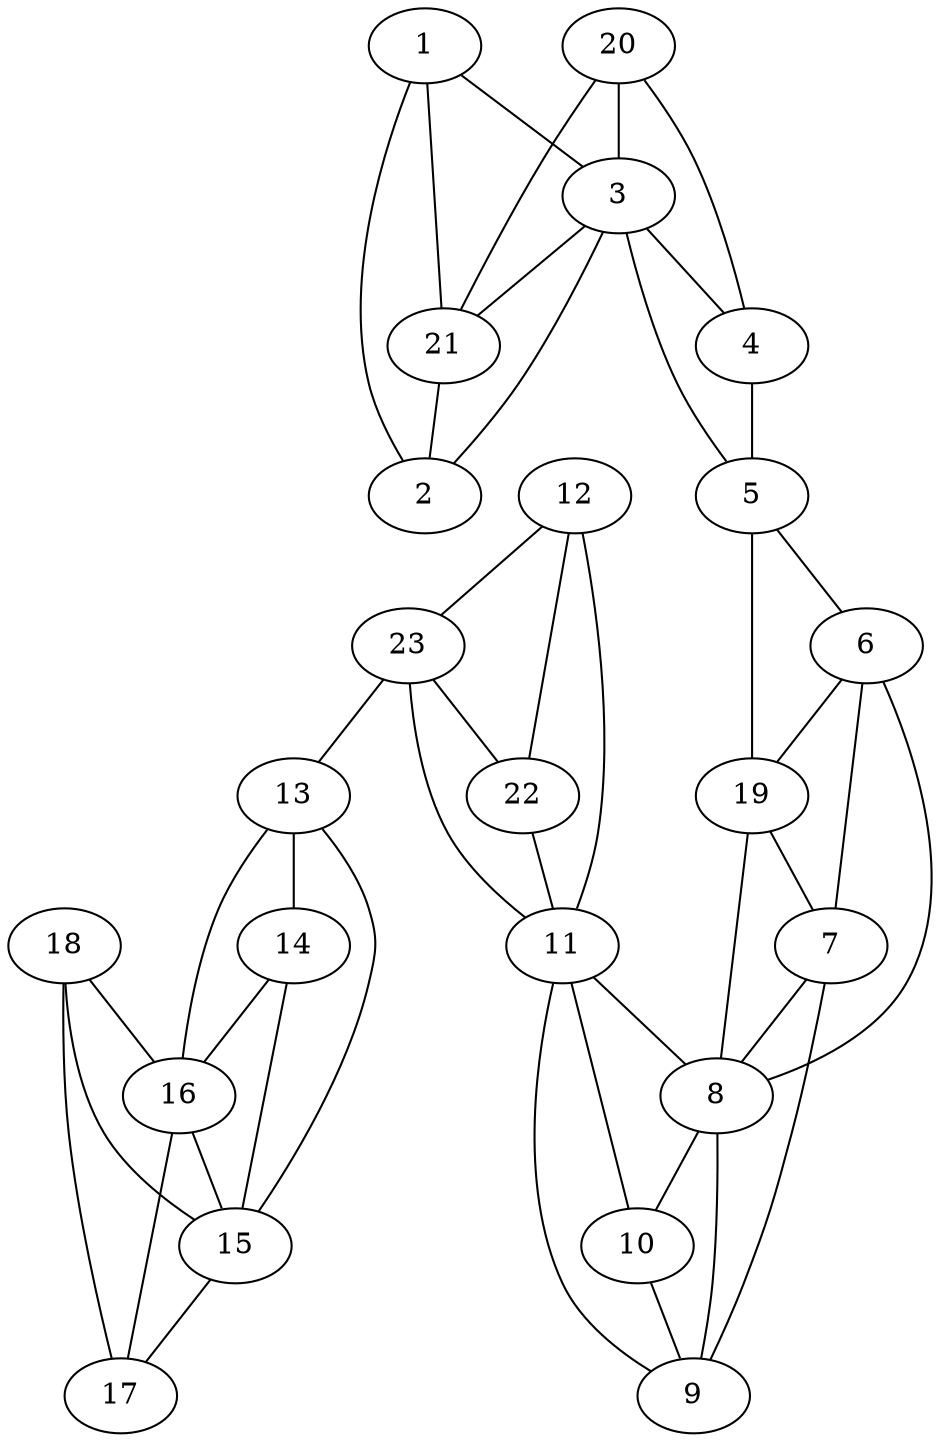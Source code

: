 graph pdb1jik {
	1	 [aaLength=11,
		sequence=NVLIEDLKWRG,
		type=0];
	2	 [aaLength=12,
		sequence=DEQGIEDLLNKE,
		type=0];
	1 -- 2	 [distance0="21.00884",
		frequency=1,
		type0=1];
	3	 [aaLength=17,
		sequence=HIGHLLPFLTLRRFQEH,
		type=0];
	1 -- 3	 [distance0="44.78873",
		frequency=1,
		type0=2];
	21	 [aaLength=6,
		sequence=TLYCGA,
		type=1];
	1 -- 21	 [distance0="49.99198",
		frequency=1,
		type0=3];
	3 -- 2	 [distance0="32.37555",
		frequency=1,
		type0=2];
	4	 [aaLength=5,
		sequence=GTGMI,
		type=0];
	3 -- 4	 [distance0="28.3929",
		frequency=1,
		type0=1];
	3 -- 21	 [distance0="42.34243",
		frequency=1,
		type0=3];
	5	 [aaLength=20,
		sequence=TEEQVDKNIEGISKQMHNIF,
		type=0];
	4 -- 5	 [distance0="21.79081",
		distance1="13.0",
		frequency=2,
		type0=1,
		type1=4];
	5 -- 3	 [distance0="46.76441",
		frequency=1,
		type0=3];
	6	 [aaLength=6,
		sequence=NRDWLG,
		type=0];
	5 -- 6	 [distance0="35.55433",
		frequency=1,
		type0=2];
	19	 [aaLength=4,
		sequence=VLVN,
		type=1];
	5 -- 19	 [distance0="8.0",
		frequency=1,
		type0=4];
	7	 [aaLength=9,
		sequence=SLISFLRDY,
		type=0];
	6 -- 7	 [distance0="16.1012",
		distance1="2.0",
		frequency=2,
		type0=1,
		type1=4];
	8	 [aaLength=4,
		sequence=GKHV,
		type=0];
	6 -- 8	 [distance0="27.8542",
		frequency=1,
		type0=3];
	6 -- 19	 [distance0="24.76355",
		frequency=1,
		type0=2];
	7 -- 8	 [distance0="12.2491",
		distance1="0.0",
		frequency=2,
		type0=1,
		type1=5];
	10	 [aaLength=9,
		sequence=KDSIQSRLE,
		type=0];
	8 -- 10	 [distance0="25.21326",
		frequency=1,
		type0=3];
	9	 [aaLength=6,
		sequence=GVNYML,
		type=0];
	9 -- 7	 [distance0="22.91378",
		frequency=1,
		type0=3];
	9 -- 8	 [distance0="13.63365",
		frequency=1,
		type0=1];
	10 -- 9	 [distance0="14.41587",
		frequency=1,
		type0=1];
	11	 [aaLength=22,
		sequence=SYTEFTYTILQAIDFGHLNREL,
		type=0];
	11 -- 9	 [distance0="25.59428",
		frequency=1,
		type0=2];
	11 -- 8	 [distance0="27.38767",
		frequency=1,
		type0=3];
	11 -- 10	 [distance0="20.75482",
		frequency=1,
		type0=1];
	12	 [aaLength=16,
		sequence=QWGNITSGIELMRRMY,
		type=0];
	12 -- 11	 [distance0="32.43149",
		frequency=1,
		type0=3];
	22	 [aaLength=5,
		sequence=IQVGG,
		type=1];
	12 -- 22	 [distance0="24.03076",
		frequency=1,
		type0=1];
	23	 [aaLength=5,
		sequence=YGLTI,
		type=1];
	12 -- 23	 [distance0="31.13643",
		distance1="5.0",
		frequency=2,
		type0=2,
		type1=4];
	13	 [aaLength=11,
		sequence=SPYEFYQFWIN,
		type=0];
	16	 [aaLength=4,
		sequence=APHL,
		type=0];
	13 -- 16	 [distance0="43.88122",
		frequency=1,
		type0=3];
	14	 [aaLength=13,
		sequence=SDEDVIKFLKYFT,
		type=0];
	13 -- 14	 [distance0="19.76399",
		distance1="1.0",
		frequency=2,
		type0=1,
		type1=4];
	15	 [aaLength=13,
		sequence=GKEEIDRLEQSKN,
		type=0];
	13 -- 15	 [distance0="28.87086",
		frequency=1,
		type0=2];
	14 -- 16	 [distance0="32.93515",
		frequency=1,
		type0=3];
	14 -- 15	 [distance0="16.35478",
		distance1="2.0",
		frequency=2,
		type0=1,
		type1=4];
	17	 [aaLength=17,
		sequence=REAQKTLAEEVTKFIHG,
		type=0];
	15 -- 17	 [distance0="21.0101",
		frequency=1,
		type0=3];
	16 -- 15	 [distance0="17.72211",
		frequency=1,
		type0=1];
	17 -- 16	 [distance0="17.73544",
		frequency=1,
		type0=1];
	18	 [aaLength=7,
		sequence=GEDALND,
		type=0];
	18 -- 17	 [distance0="18.23537",
		frequency=1,
		type0=1];
	18 -- 16	 [distance0="32.14572",
		frequency=1,
		type0=2];
	18 -- 15	 [distance0="39.22389",
		frequency=1,
		type0=3];
	19 -- 7	 [distance0="18.46169",
		frequency=1,
		type0=1];
	19 -- 8	 [distance0="25.4283",
		frequency=1,
		type0=3];
	20	 [aaLength=6,
		sequence=RPIVLI,
		type=1];
	20 -- 3	 [distance0="44.55201",
		frequency=1,
		type0=3];
	20 -- 4	 [distance0="32.74133",
		distance1="2.0",
		frequency=2,
		type0=2,
		type1=4];
	20 -- 21	 [distance0="32.0",
		frequency=1,
		type0=1];
	21 -- 2	 [distance0="31.94592",
		frequency=1,
		type0=1];
	22 -- 11	 [distance0="35.396",
		frequency=1,
		type0=3];
	23 -- 11	 [distance0="58.62488",
		frequency=1,
		type0=3];
	23 -- 22	 [distance0="28.0",
		frequency=1,
		type0=1];
	23 -- 13	 [distance0="26.0",
		frequency=1,
		type0=4];
}
